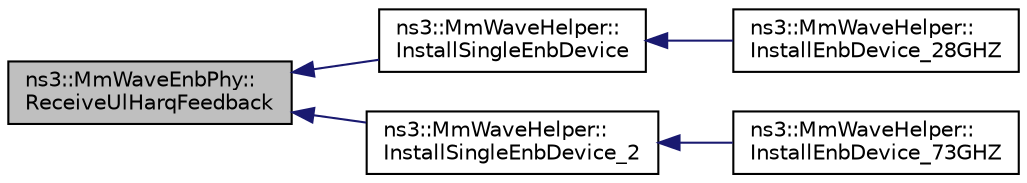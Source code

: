 digraph "ns3::MmWaveEnbPhy::ReceiveUlHarqFeedback"
{
  edge [fontname="Helvetica",fontsize="10",labelfontname="Helvetica",labelfontsize="10"];
  node [fontname="Helvetica",fontsize="10",shape=record];
  rankdir="LR";
  Node1 [label="ns3::MmWaveEnbPhy::\lReceiveUlHarqFeedback",height=0.2,width=0.4,color="black", fillcolor="grey75", style="filled", fontcolor="black"];
  Node1 -> Node2 [dir="back",color="midnightblue",fontsize="10",style="solid"];
  Node2 [label="ns3::MmWaveHelper::\lInstallSingleEnbDevice",height=0.2,width=0.4,color="black", fillcolor="white", style="filled",URL="$dd/d6b/classns3_1_1MmWaveHelper.html#a3198d03edd662d9d9e46f5895f0217db"];
  Node2 -> Node3 [dir="back",color="midnightblue",fontsize="10",style="solid"];
  Node3 [label="ns3::MmWaveHelper::\lInstallEnbDevice_28GHZ",height=0.2,width=0.4,color="black", fillcolor="white", style="filled",URL="$dd/d6b/classns3_1_1MmWaveHelper.html#a3e0d0318741fcb8717b2db52bbe63d3c"];
  Node1 -> Node4 [dir="back",color="midnightblue",fontsize="10",style="solid"];
  Node4 [label="ns3::MmWaveHelper::\lInstallSingleEnbDevice_2",height=0.2,width=0.4,color="black", fillcolor="white", style="filled",URL="$dd/d6b/classns3_1_1MmWaveHelper.html#a9e8fdb55ce66ac62798d0707edb9d871"];
  Node4 -> Node5 [dir="back",color="midnightblue",fontsize="10",style="solid"];
  Node5 [label="ns3::MmWaveHelper::\lInstallEnbDevice_73GHZ",height=0.2,width=0.4,color="black", fillcolor="white", style="filled",URL="$dd/d6b/classns3_1_1MmWaveHelper.html#aab63ebad5509a2c9392d6de3668b0d09"];
}
